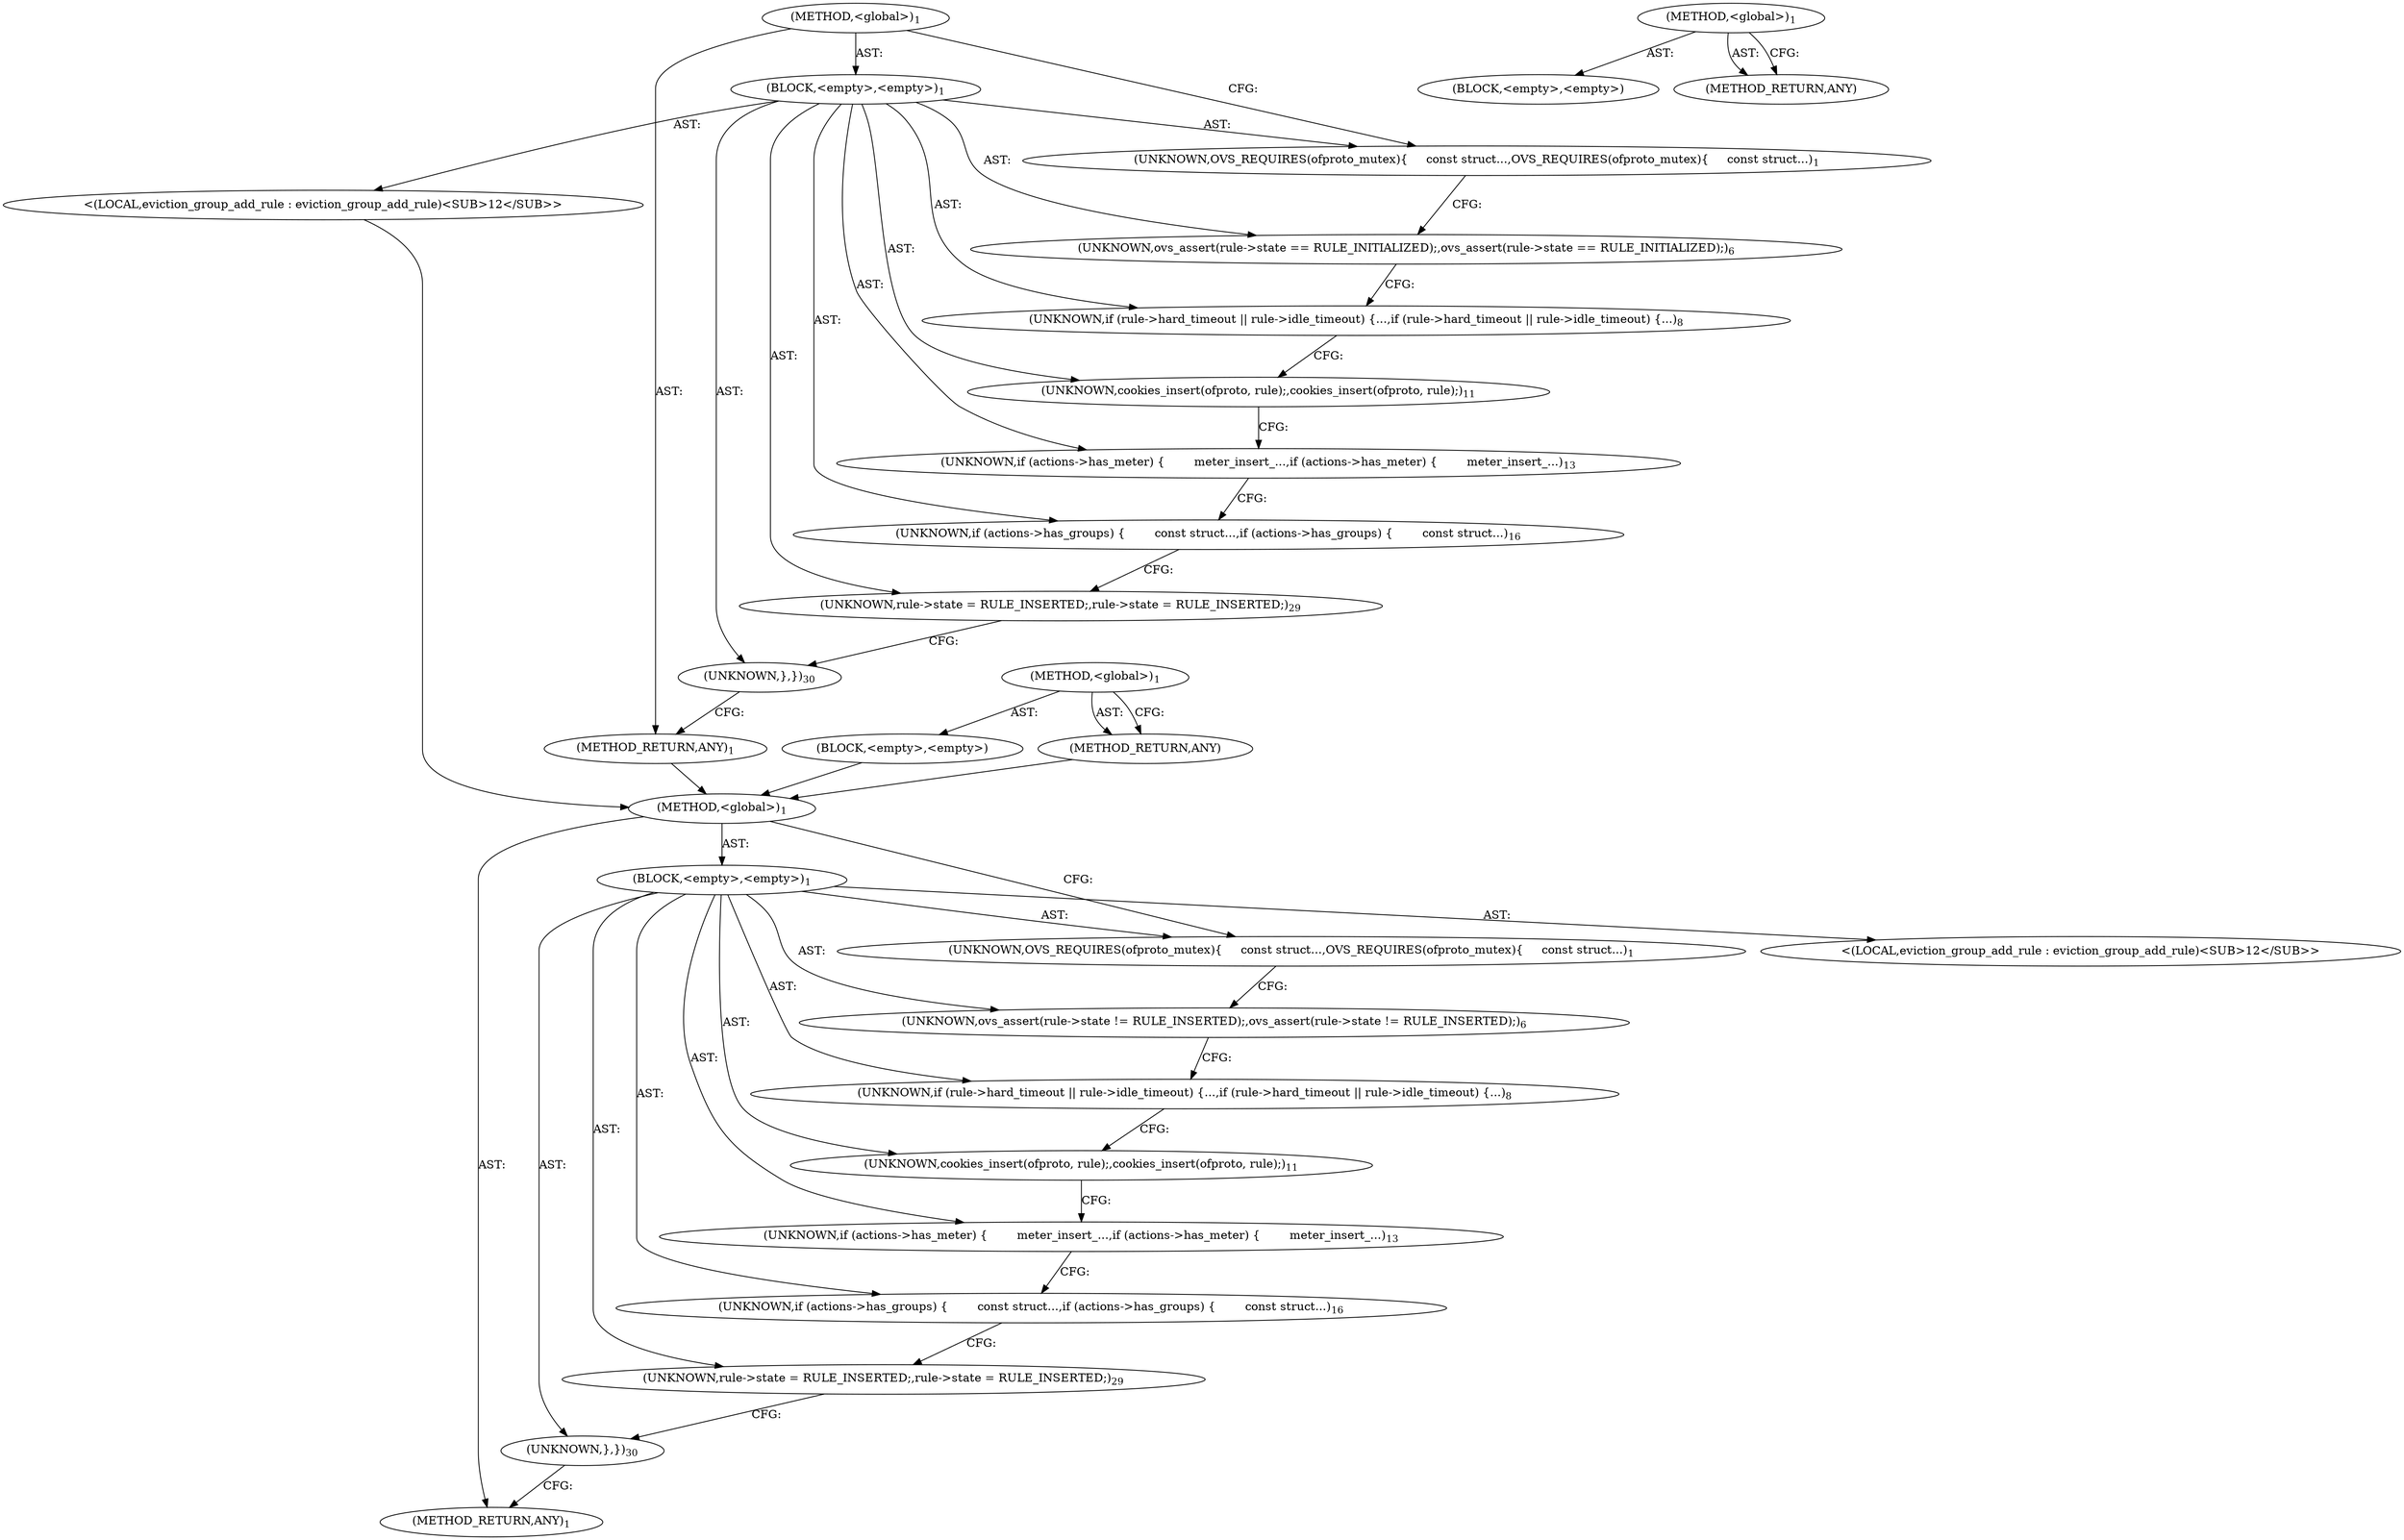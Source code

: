 digraph "&lt;global&gt;" {
vulnerable_6 [label=<(METHOD,&lt;global&gt;)<SUB>1</SUB>>];
vulnerable_7 [label=<(BLOCK,&lt;empty&gt;,&lt;empty&gt;)<SUB>1</SUB>>];
vulnerable_8 [label=<(UNKNOWN,OVS_REQUIRES(ofproto_mutex)
{
     const struct...,OVS_REQUIRES(ofproto_mutex)
{
     const struct...)<SUB>1</SUB>>];
vulnerable_9 [label=<(UNKNOWN,ovs_assert(rule-&gt;state == RULE_INITIALIZED);,ovs_assert(rule-&gt;state == RULE_INITIALIZED);)<SUB>6</SUB>>];
vulnerable_10 [label=<(UNKNOWN,if (rule-&gt;hard_timeout || rule-&gt;idle_timeout) {...,if (rule-&gt;hard_timeout || rule-&gt;idle_timeout) {...)<SUB>8</SUB>>];
vulnerable_11 [label=<(UNKNOWN,cookies_insert(ofproto, rule);,cookies_insert(ofproto, rule);)<SUB>11</SUB>>];
vulnerable_12 [label="<(LOCAL,eviction_group_add_rule : eviction_group_add_rule)<SUB>12</SUB>>"];
vulnerable_13 [label=<(UNKNOWN,if (actions-&gt;has_meter) {
        meter_insert_...,if (actions-&gt;has_meter) {
        meter_insert_...)<SUB>13</SUB>>];
vulnerable_14 [label=<(UNKNOWN,if (actions-&gt;has_groups) {
        const struct...,if (actions-&gt;has_groups) {
        const struct...)<SUB>16</SUB>>];
vulnerable_15 [label=<(UNKNOWN,rule-&gt;state = RULE_INSERTED;,rule-&gt;state = RULE_INSERTED;)<SUB>29</SUB>>];
vulnerable_16 [label=<(UNKNOWN,},})<SUB>30</SUB>>];
vulnerable_17 [label=<(METHOD_RETURN,ANY)<SUB>1</SUB>>];
vulnerable_24 [label=<(METHOD,&lt;global&gt;)<SUB>1</SUB>>];
vulnerable_25 [label=<(BLOCK,&lt;empty&gt;,&lt;empty&gt;)>];
vulnerable_26 [label=<(METHOD_RETURN,ANY)>];
fixed_6 [label=<(METHOD,&lt;global&gt;)<SUB>1</SUB>>];
fixed_7 [label=<(BLOCK,&lt;empty&gt;,&lt;empty&gt;)<SUB>1</SUB>>];
fixed_8 [label=<(UNKNOWN,OVS_REQUIRES(ofproto_mutex)
{
     const struct...,OVS_REQUIRES(ofproto_mutex)
{
     const struct...)<SUB>1</SUB>>];
fixed_9 [label=<(UNKNOWN,ovs_assert(rule-&gt;state != RULE_INSERTED);,ovs_assert(rule-&gt;state != RULE_INSERTED);)<SUB>6</SUB>>];
fixed_10 [label=<(UNKNOWN,if (rule-&gt;hard_timeout || rule-&gt;idle_timeout) {...,if (rule-&gt;hard_timeout || rule-&gt;idle_timeout) {...)<SUB>8</SUB>>];
fixed_11 [label=<(UNKNOWN,cookies_insert(ofproto, rule);,cookies_insert(ofproto, rule);)<SUB>11</SUB>>];
fixed_12 [label="<(LOCAL,eviction_group_add_rule : eviction_group_add_rule)<SUB>12</SUB>>"];
fixed_13 [label=<(UNKNOWN,if (actions-&gt;has_meter) {
        meter_insert_...,if (actions-&gt;has_meter) {
        meter_insert_...)<SUB>13</SUB>>];
fixed_14 [label=<(UNKNOWN,if (actions-&gt;has_groups) {
        const struct...,if (actions-&gt;has_groups) {
        const struct...)<SUB>16</SUB>>];
fixed_15 [label=<(UNKNOWN,rule-&gt;state = RULE_INSERTED;,rule-&gt;state = RULE_INSERTED;)<SUB>29</SUB>>];
fixed_16 [label=<(UNKNOWN,},})<SUB>30</SUB>>];
fixed_17 [label=<(METHOD_RETURN,ANY)<SUB>1</SUB>>];
fixed_24 [label=<(METHOD,&lt;global&gt;)<SUB>1</SUB>>];
fixed_25 [label=<(BLOCK,&lt;empty&gt;,&lt;empty&gt;)>];
fixed_26 [label=<(METHOD_RETURN,ANY)>];
vulnerable_6 -> vulnerable_7  [key=0, label="AST: "];
vulnerable_6 -> vulnerable_17  [key=0, label="AST: "];
vulnerable_6 -> vulnerable_8  [key=0, label="CFG: "];
vulnerable_7 -> vulnerable_8  [key=0, label="AST: "];
vulnerable_7 -> vulnerable_9  [key=0, label="AST: "];
vulnerable_7 -> vulnerable_10  [key=0, label="AST: "];
vulnerable_7 -> vulnerable_11  [key=0, label="AST: "];
vulnerable_7 -> vulnerable_12  [key=0, label="AST: "];
vulnerable_7 -> vulnerable_13  [key=0, label="AST: "];
vulnerable_7 -> vulnerable_14  [key=0, label="AST: "];
vulnerable_7 -> vulnerable_15  [key=0, label="AST: "];
vulnerable_7 -> vulnerable_16  [key=0, label="AST: "];
vulnerable_8 -> vulnerable_9  [key=0, label="CFG: "];
vulnerable_9 -> vulnerable_10  [key=0, label="CFG: "];
vulnerable_10 -> vulnerable_11  [key=0, label="CFG: "];
vulnerable_11 -> vulnerable_13  [key=0, label="CFG: "];
vulnerable_12 -> fixed_6  [key=0];
vulnerable_13 -> vulnerable_14  [key=0, label="CFG: "];
vulnerable_14 -> vulnerable_15  [key=0, label="CFG: "];
vulnerable_15 -> vulnerable_16  [key=0, label="CFG: "];
vulnerable_16 -> vulnerable_17  [key=0, label="CFG: "];
vulnerable_17 -> fixed_6  [key=0];
vulnerable_24 -> vulnerable_25  [key=0, label="AST: "];
vulnerable_24 -> vulnerable_26  [key=0, label="AST: "];
vulnerable_24 -> vulnerable_26  [key=1, label="CFG: "];
vulnerable_25 -> fixed_6  [key=0];
vulnerable_26 -> fixed_6  [key=0];
fixed_6 -> fixed_7  [key=0, label="AST: "];
fixed_6 -> fixed_17  [key=0, label="AST: "];
fixed_6 -> fixed_8  [key=0, label="CFG: "];
fixed_7 -> fixed_8  [key=0, label="AST: "];
fixed_7 -> fixed_9  [key=0, label="AST: "];
fixed_7 -> fixed_10  [key=0, label="AST: "];
fixed_7 -> fixed_11  [key=0, label="AST: "];
fixed_7 -> fixed_12  [key=0, label="AST: "];
fixed_7 -> fixed_13  [key=0, label="AST: "];
fixed_7 -> fixed_14  [key=0, label="AST: "];
fixed_7 -> fixed_15  [key=0, label="AST: "];
fixed_7 -> fixed_16  [key=0, label="AST: "];
fixed_8 -> fixed_9  [key=0, label="CFG: "];
fixed_9 -> fixed_10  [key=0, label="CFG: "];
fixed_10 -> fixed_11  [key=0, label="CFG: "];
fixed_11 -> fixed_13  [key=0, label="CFG: "];
fixed_13 -> fixed_14  [key=0, label="CFG: "];
fixed_14 -> fixed_15  [key=0, label="CFG: "];
fixed_15 -> fixed_16  [key=0, label="CFG: "];
fixed_16 -> fixed_17  [key=0, label="CFG: "];
fixed_24 -> fixed_25  [key=0, label="AST: "];
fixed_24 -> fixed_26  [key=0, label="AST: "];
fixed_24 -> fixed_26  [key=1, label="CFG: "];
}
